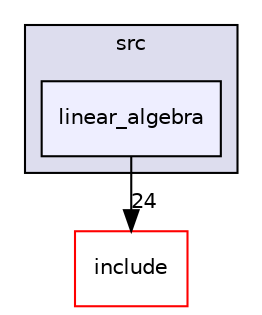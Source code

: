 digraph "Common/src/linear_algebra" {
  compound=true
  node [ fontsize="10", fontname="Helvetica"];
  edge [ labelfontsize="10", labelfontname="Helvetica"];
  subgraph clusterdir_3752367cbca4c9b58dde90984de9bccc {
    graph [ bgcolor="#ddddee", pencolor="black", label="src" fontname="Helvetica", fontsize="10", URL="dir_3752367cbca4c9b58dde90984de9bccc.html"]
  dir_39fbd36764025d3bfa71155694b009a6 [shape=box, label="linear_algebra", style="filled", fillcolor="#eeeeff", pencolor="black", URL="dir_39fbd36764025d3bfa71155694b009a6.html"];
  }
  dir_92cb2900980f09bf257878861626e98f [shape=box label="include" fillcolor="white" style="filled" color="red" URL="dir_92cb2900980f09bf257878861626e98f.html"];
  dir_39fbd36764025d3bfa71155694b009a6->dir_92cb2900980f09bf257878861626e98f [headlabel="24", labeldistance=1.5 headhref="dir_000029_000001.html"];
}
